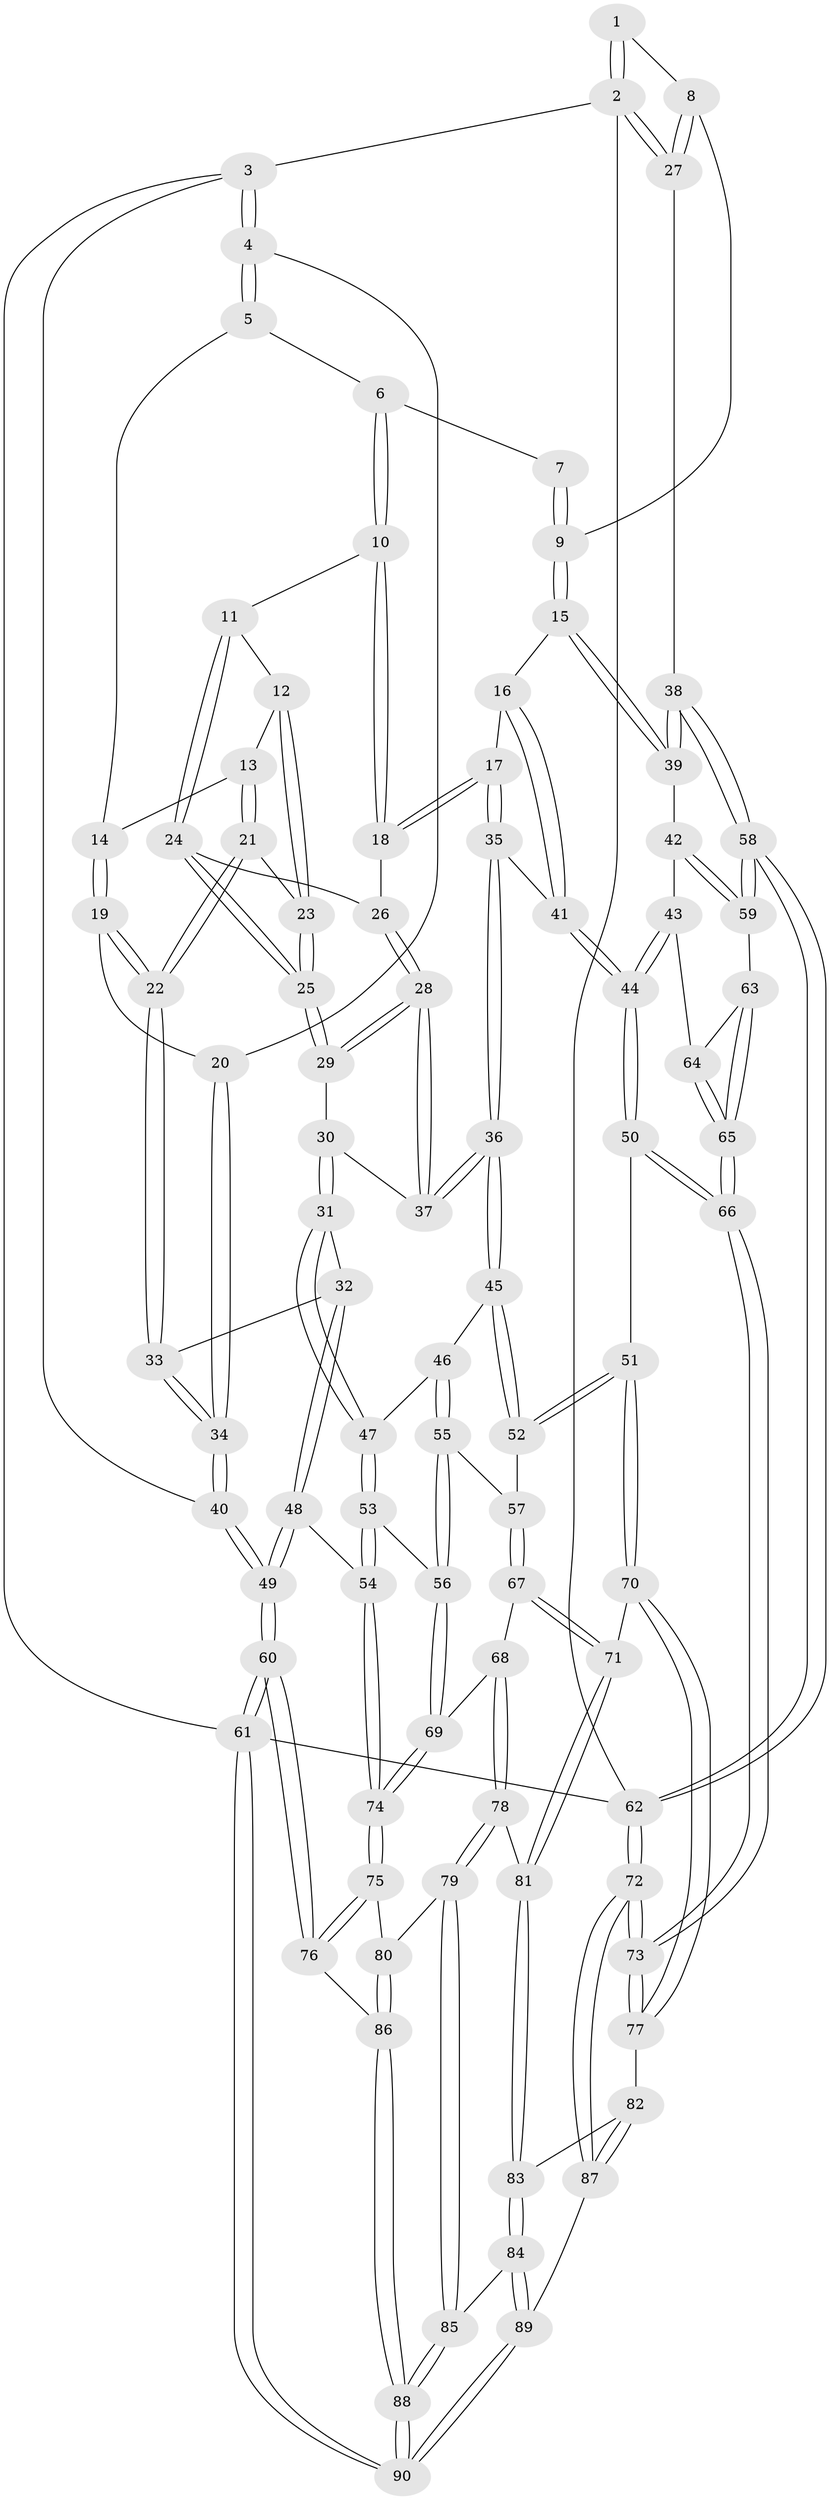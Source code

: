 // Generated by graph-tools (version 1.1) at 2025/16/03/09/25 04:16:45]
// undirected, 90 vertices, 222 edges
graph export_dot {
graph [start="1"]
  node [color=gray90,style=filled];
  1 [pos="+0.7774495942635009+0"];
  2 [pos="+1+0"];
  3 [pos="+0+0"];
  4 [pos="+0+0"];
  5 [pos="+0.2161346500723982+0"];
  6 [pos="+0.6518947620095659+0"];
  7 [pos="+0.7643142133932034+0"];
  8 [pos="+0.8745961999262712+0.16184811270589963"];
  9 [pos="+0.8056114168898983+0.20373419192656647"];
  10 [pos="+0.6079590189297401+0.02339557640548599"];
  11 [pos="+0.42052687448417153+0.09495048381189142"];
  12 [pos="+0.4204962733054246+0.0949508297384612"];
  13 [pos="+0.28098100284856675+0"];
  14 [pos="+0.275697924785767+0"];
  15 [pos="+0.7899706810500206+0.21777604565537248"];
  16 [pos="+0.7287399412093314+0.2270738525268554"];
  17 [pos="+0.6398531885660211+0.16245718930503864"];
  18 [pos="+0.6307063791608609+0.14910803096873881"];
  19 [pos="+0.14694443275861954+0.19634668994052967"];
  20 [pos="+0.09978987935378968+0.15039313811441207"];
  21 [pos="+0.2929647838080736+0.18561039546969405"];
  22 [pos="+0.18007513293370492+0.2641061544467"];
  23 [pos="+0.36137213243665917+0.20096813653242052"];
  24 [pos="+0.4807824732066826+0.20289329189310795"];
  25 [pos="+0.36608462391493546+0.20615598341341093"];
  26 [pos="+0.48784390414240775+0.2058796796017453"];
  27 [pos="+1+0.1093290533312727"];
  28 [pos="+0.46362131056301903+0.3207413136680689"];
  29 [pos="+0.36741641296972155+0.21188498439065795"];
  30 [pos="+0.3498293190430841+0.29893347130172787"];
  31 [pos="+0.24966367619394864+0.37156939671188194"];
  32 [pos="+0.20151598268148935+0.33156442899721383"];
  33 [pos="+0.17566117545609558+0.2884425461373404"];
  34 [pos="+0+0.35286951956536816"];
  35 [pos="+0.5185471597543582+0.36784491896717486"];
  36 [pos="+0.4910510270470378+0.3875487859636809"];
  37 [pos="+0.4663647502503628+0.3380086018529305"];
  38 [pos="+1+0.40285251874908035"];
  39 [pos="+0.994742012940563+0.4356938458600385"];
  40 [pos="+0+0.38206022951327073"];
  41 [pos="+0.7091962959307632+0.34345038767279035"];
  42 [pos="+0.9521818376050487+0.4623505530097884"];
  43 [pos="+0.7766036583700302+0.5282605221873953"];
  44 [pos="+0.7604678646470442+0.5302376955110862"];
  45 [pos="+0.4788240991942139+0.4369337996795421"];
  46 [pos="+0.27678281607617033+0.39163178395068304"];
  47 [pos="+0.25166712011237113+0.37494862753872815"];
  48 [pos="+0.019349160701671423+0.5742835272487918"];
  49 [pos="+0+0.539939103749815"];
  50 [pos="+0.7400629878859151+0.5462376294993068"];
  51 [pos="+0.6641582697459367+0.5839588607939091"];
  52 [pos="+0.502955616803128+0.5192674080913233"];
  53 [pos="+0.2381658869457616+0.410098781212038"];
  54 [pos="+0.07800378376469681+0.5997013094197575"];
  55 [pos="+0.3197015051751091+0.5756985399724569"];
  56 [pos="+0.22313604559845265+0.61240674574928"];
  57 [pos="+0.4259857711402333+0.5815754246743357"];
  58 [pos="+1+0.8474416964811525"];
  59 [pos="+0.9609831725442405+0.6729942413726915"];
  60 [pos="+0+0.9391445757698067"];
  61 [pos="+0+1"];
  62 [pos="+1+1"];
  63 [pos="+0.9290879117130597+0.6857198647681303"];
  64 [pos="+0.7888956273215743+0.5436060046245175"];
  65 [pos="+0.8981695672138741+0.737288936225408"];
  66 [pos="+0.8758017412621746+0.8263939079753224"];
  67 [pos="+0.4150603793129943+0.692143526211256"];
  68 [pos="+0.36815240010645267+0.7208653325790694"];
  69 [pos="+0.1859997616323911+0.6389178714732564"];
  70 [pos="+0.6487370338093423+0.689509899280828"];
  71 [pos="+0.47226996084052897+0.7620203513975259"];
  72 [pos="+1+1"];
  73 [pos="+0.8799890740158952+0.911130275111254"];
  74 [pos="+0.1580114582140471+0.6514601571791907"];
  75 [pos="+0.16517457169977565+0.7120864318703648"];
  76 [pos="+0+0.8846821599054224"];
  77 [pos="+0.67540782737188+0.793770751431825"];
  78 [pos="+0.3271159384724278+0.7861202900140747"];
  79 [pos="+0.27125534086394243+0.8375386693155455"];
  80 [pos="+0.19819618320845775+0.8050882446037757"];
  81 [pos="+0.4687620254572135+0.8108382798114078"];
  82 [pos="+0.6108161682155476+0.8573450862048366"];
  83 [pos="+0.47932326868310376+0.882129761322748"];
  84 [pos="+0.4238950963027398+0.963703528265653"];
  85 [pos="+0.28525199238384225+0.8578509536135516"];
  86 [pos="+0.13629656511890065+0.8734161201439182"];
  87 [pos="+0.6851139417072325+1"];
  88 [pos="+0.14865018974010535+1"];
  89 [pos="+0.44114492466455413+1"];
  90 [pos="+0.13018892332018456+1"];
  1 -- 2;
  1 -- 2;
  1 -- 8;
  2 -- 3;
  2 -- 27;
  2 -- 27;
  2 -- 62;
  3 -- 4;
  3 -- 4;
  3 -- 40;
  3 -- 61;
  4 -- 5;
  4 -- 5;
  4 -- 20;
  5 -- 6;
  5 -- 14;
  6 -- 7;
  6 -- 10;
  6 -- 10;
  7 -- 9;
  7 -- 9;
  8 -- 9;
  8 -- 27;
  8 -- 27;
  9 -- 15;
  9 -- 15;
  10 -- 11;
  10 -- 18;
  10 -- 18;
  11 -- 12;
  11 -- 24;
  11 -- 24;
  12 -- 13;
  12 -- 23;
  12 -- 23;
  13 -- 14;
  13 -- 21;
  13 -- 21;
  14 -- 19;
  14 -- 19;
  15 -- 16;
  15 -- 39;
  15 -- 39;
  16 -- 17;
  16 -- 41;
  16 -- 41;
  17 -- 18;
  17 -- 18;
  17 -- 35;
  17 -- 35;
  18 -- 26;
  19 -- 20;
  19 -- 22;
  19 -- 22;
  20 -- 34;
  20 -- 34;
  21 -- 22;
  21 -- 22;
  21 -- 23;
  22 -- 33;
  22 -- 33;
  23 -- 25;
  23 -- 25;
  24 -- 25;
  24 -- 25;
  24 -- 26;
  25 -- 29;
  25 -- 29;
  26 -- 28;
  26 -- 28;
  27 -- 38;
  28 -- 29;
  28 -- 29;
  28 -- 37;
  28 -- 37;
  29 -- 30;
  30 -- 31;
  30 -- 31;
  30 -- 37;
  31 -- 32;
  31 -- 47;
  31 -- 47;
  32 -- 33;
  32 -- 48;
  32 -- 48;
  33 -- 34;
  33 -- 34;
  34 -- 40;
  34 -- 40;
  35 -- 36;
  35 -- 36;
  35 -- 41;
  36 -- 37;
  36 -- 37;
  36 -- 45;
  36 -- 45;
  38 -- 39;
  38 -- 39;
  38 -- 58;
  38 -- 58;
  39 -- 42;
  40 -- 49;
  40 -- 49;
  41 -- 44;
  41 -- 44;
  42 -- 43;
  42 -- 59;
  42 -- 59;
  43 -- 44;
  43 -- 44;
  43 -- 64;
  44 -- 50;
  44 -- 50;
  45 -- 46;
  45 -- 52;
  45 -- 52;
  46 -- 47;
  46 -- 55;
  46 -- 55;
  47 -- 53;
  47 -- 53;
  48 -- 49;
  48 -- 49;
  48 -- 54;
  49 -- 60;
  49 -- 60;
  50 -- 51;
  50 -- 66;
  50 -- 66;
  51 -- 52;
  51 -- 52;
  51 -- 70;
  51 -- 70;
  52 -- 57;
  53 -- 54;
  53 -- 54;
  53 -- 56;
  54 -- 74;
  54 -- 74;
  55 -- 56;
  55 -- 56;
  55 -- 57;
  56 -- 69;
  56 -- 69;
  57 -- 67;
  57 -- 67;
  58 -- 59;
  58 -- 59;
  58 -- 62;
  58 -- 62;
  59 -- 63;
  60 -- 61;
  60 -- 61;
  60 -- 76;
  60 -- 76;
  61 -- 90;
  61 -- 90;
  61 -- 62;
  62 -- 72;
  62 -- 72;
  63 -- 64;
  63 -- 65;
  63 -- 65;
  64 -- 65;
  64 -- 65;
  65 -- 66;
  65 -- 66;
  66 -- 73;
  66 -- 73;
  67 -- 68;
  67 -- 71;
  67 -- 71;
  68 -- 69;
  68 -- 78;
  68 -- 78;
  69 -- 74;
  69 -- 74;
  70 -- 71;
  70 -- 77;
  70 -- 77;
  71 -- 81;
  71 -- 81;
  72 -- 73;
  72 -- 73;
  72 -- 87;
  72 -- 87;
  73 -- 77;
  73 -- 77;
  74 -- 75;
  74 -- 75;
  75 -- 76;
  75 -- 76;
  75 -- 80;
  76 -- 86;
  77 -- 82;
  78 -- 79;
  78 -- 79;
  78 -- 81;
  79 -- 80;
  79 -- 85;
  79 -- 85;
  80 -- 86;
  80 -- 86;
  81 -- 83;
  81 -- 83;
  82 -- 83;
  82 -- 87;
  82 -- 87;
  83 -- 84;
  83 -- 84;
  84 -- 85;
  84 -- 89;
  84 -- 89;
  85 -- 88;
  85 -- 88;
  86 -- 88;
  86 -- 88;
  87 -- 89;
  88 -- 90;
  88 -- 90;
  89 -- 90;
  89 -- 90;
}
